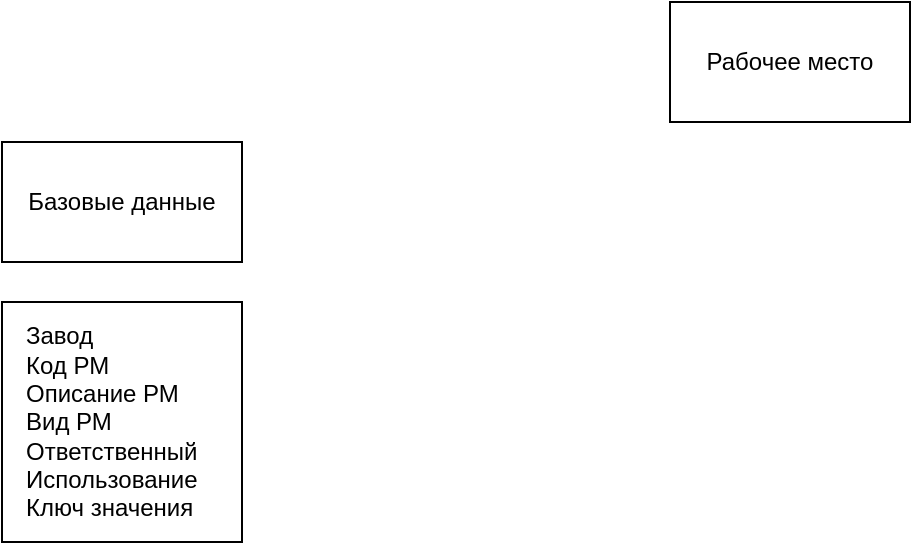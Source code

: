 <mxfile version="27.2.0">
  <diagram name="Страница — 1" id="paXVl5BUTNTQy-YcbPCh">
    <mxGraphModel dx="854" dy="497" grid="1" gridSize="10" guides="1" tooltips="1" connect="1" arrows="1" fold="1" page="1" pageScale="1" pageWidth="827" pageHeight="1169" math="0" shadow="0">
      <root>
        <mxCell id="0" />
        <mxCell id="1" parent="0" />
        <mxCell id="n_OqSot9pXnqimnLtT7n-1" value="Рабочее место" style="rounded=0;whiteSpace=wrap;html=1;" parent="1" vertex="1">
          <mxGeometry x="354" y="20" width="120" height="60" as="geometry" />
        </mxCell>
        <mxCell id="n_OqSot9pXnqimnLtT7n-2" value="Базовые данные" style="rounded=0;whiteSpace=wrap;html=1;" parent="1" vertex="1">
          <mxGeometry x="20" y="90" width="120" height="60" as="geometry" />
        </mxCell>
        <mxCell id="n_OqSot9pXnqimnLtT7n-3" value="Завод&lt;div&gt;Код РМ&lt;/div&gt;&lt;div&gt;Описание РМ&lt;/div&gt;&lt;div&gt;Вид РМ&lt;/div&gt;&lt;div&gt;Ответственный&lt;/div&gt;&lt;div&gt;Использование&lt;/div&gt;&lt;div&gt;Ключ значения&lt;/div&gt;" style="rounded=0;whiteSpace=wrap;html=1;align=left;spacingLeft=10;" parent="1" vertex="1">
          <mxGeometry x="20" y="170" width="120" height="120" as="geometry" />
        </mxCell>
      </root>
    </mxGraphModel>
  </diagram>
</mxfile>
